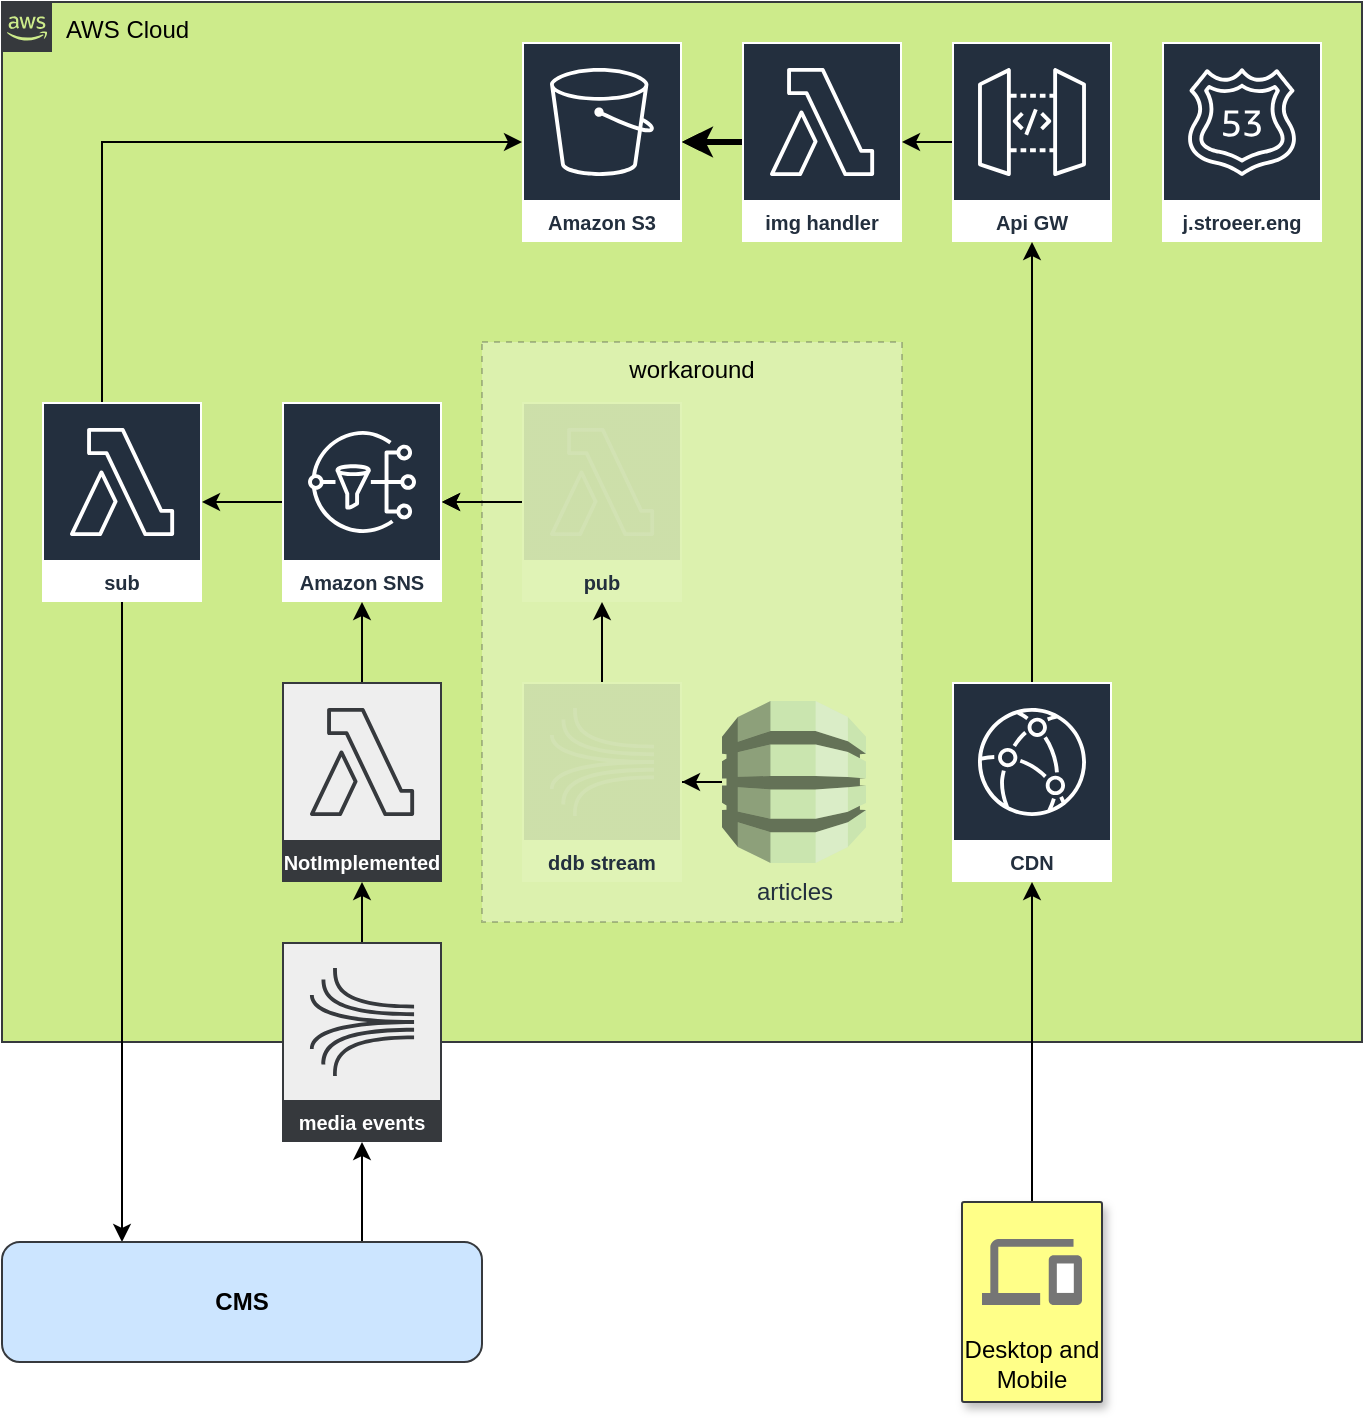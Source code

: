 <mxfile version="14.5.1" type="device"><diagram id="cqjkT5ET-3cOpZM_NH_5" name="Page-1"><mxGraphModel dx="895" dy="615" grid="1" gridSize="10" guides="1" tooltips="1" connect="1" arrows="1" fold="1" page="1" pageScale="1" pageWidth="827" pageHeight="1169" math="0" shadow="0"><root><mxCell id="0"/><mxCell id="1" parent="0"/><mxCell id="m2xVToVNCIqr-DlWCCW2-5" value="AWS Cloud" style="points=[[0,0],[0.25,0],[0.5,0],[0.75,0],[1,0],[1,0.25],[1,0.5],[1,0.75],[1,1],[0.75,1],[0.5,1],[0.25,1],[0,1],[0,0.75],[0,0.5],[0,0.25]];outlineConnect=0;html=1;whiteSpace=wrap;fontSize=12;fontStyle=0;shape=mxgraph.aws4.group;grIcon=mxgraph.aws4.group_aws_cloud_alt;strokeColor=#36393d;verticalAlign=top;align=left;spacingLeft=30;dashed=0;fillColor=#cdeb8b;" parent="1" vertex="1"><mxGeometry x="80" y="40" width="680" height="520" as="geometry"/></mxCell><mxCell id="m2xVToVNCIqr-DlWCCW2-37" value="workaround" style="strokeColor=#36393d;dashed=1;verticalAlign=top;fontStyle=0;opacity=30;" parent="1" vertex="1"><mxGeometry x="320" y="210" width="210" height="290" as="geometry"/></mxCell><mxCell id="m2xVToVNCIqr-DlWCCW2-36" style="edgeStyle=orthogonalEdgeStyle;rounded=0;orthogonalLoop=1;jettySize=auto;html=1;fontColor=#232F3E;" parent="1" source="m2xVToVNCIqr-DlWCCW2-1" target="m2xVToVNCIqr-DlWCCW2-3" edge="1"><mxGeometry relative="1" as="geometry"/></mxCell><mxCell id="m2xVToVNCIqr-DlWCCW2-1" value="CDN" style="outlineConnect=0;fontColor=#232F3E;gradientColor=none;strokeColor=#ffffff;fillColor=#232F3E;dashed=0;verticalLabelPosition=middle;verticalAlign=bottom;align=center;html=1;whiteSpace=wrap;fontSize=10;fontStyle=1;spacing=3;shape=mxgraph.aws4.productIcon;prIcon=mxgraph.aws4.cloudfront;" parent="1" vertex="1"><mxGeometry x="555" y="380" width="80" height="100" as="geometry"/></mxCell><mxCell id="m2xVToVNCIqr-DlWCCW2-2" value="j.stroeer.eng" style="outlineConnect=0;fontColor=#232F3E;gradientColor=none;strokeColor=#ffffff;fillColor=#232F3E;dashed=0;verticalLabelPosition=middle;verticalAlign=bottom;align=center;html=1;whiteSpace=wrap;fontSize=10;fontStyle=1;spacing=3;shape=mxgraph.aws4.productIcon;prIcon=mxgraph.aws4.route_53;" parent="1" vertex="1"><mxGeometry x="660" y="60" width="80" height="100" as="geometry"/></mxCell><mxCell id="m2xVToVNCIqr-DlWCCW2-34" style="edgeStyle=orthogonalEdgeStyle;rounded=0;orthogonalLoop=1;jettySize=auto;html=1;fontColor=#232F3E;" parent="1" source="m2xVToVNCIqr-DlWCCW2-3" target="m2xVToVNCIqr-DlWCCW2-4" edge="1"><mxGeometry relative="1" as="geometry"/></mxCell><mxCell id="m2xVToVNCIqr-DlWCCW2-3" value="Api GW" style="outlineConnect=0;fontColor=#232F3E;gradientColor=none;strokeColor=#ffffff;fillColor=#232F3E;dashed=0;verticalLabelPosition=middle;verticalAlign=bottom;align=center;html=1;whiteSpace=wrap;fontSize=10;fontStyle=1;spacing=3;shape=mxgraph.aws4.productIcon;prIcon=mxgraph.aws4.api_gateway;" parent="1" vertex="1"><mxGeometry x="555" y="60" width="80" height="100" as="geometry"/></mxCell><mxCell id="m2xVToVNCIqr-DlWCCW2-17" style="edgeStyle=orthogonalEdgeStyle;rounded=0;orthogonalLoop=1;jettySize=auto;html=1;" parent="1" source="m2xVToVNCIqr-DlWCCW2-4" target="m2xVToVNCIqr-DlWCCW2-6" edge="1"><mxGeometry relative="1" as="geometry"/></mxCell><mxCell id="m2xVToVNCIqr-DlWCCW2-38" value="" style="edgeStyle=orthogonalEdgeStyle;rounded=0;orthogonalLoop=1;jettySize=auto;html=1;fontColor=#232F3E;strokeWidth=3;" parent="1" source="m2xVToVNCIqr-DlWCCW2-4" target="m2xVToVNCIqr-DlWCCW2-6" edge="1"><mxGeometry relative="1" as="geometry"/></mxCell><mxCell id="m2xVToVNCIqr-DlWCCW2-4" value="img handler" style="outlineConnect=0;fontColor=#232F3E;gradientColor=none;strokeColor=#ffffff;fillColor=#232F3E;dashed=0;verticalLabelPosition=middle;verticalAlign=bottom;align=center;html=1;whiteSpace=wrap;fontSize=10;fontStyle=1;spacing=3;shape=mxgraph.aws4.productIcon;prIcon=mxgraph.aws4.lambda;" parent="1" vertex="1"><mxGeometry x="450" y="60" width="80" height="100" as="geometry"/></mxCell><mxCell id="m2xVToVNCIqr-DlWCCW2-6" value="Amazon S3" style="outlineConnect=0;fontColor=#232F3E;gradientColor=none;strokeColor=#ffffff;fillColor=#232F3E;dashed=0;verticalLabelPosition=middle;verticalAlign=bottom;align=center;html=1;whiteSpace=wrap;fontSize=10;fontStyle=1;spacing=3;shape=mxgraph.aws4.productIcon;prIcon=mxgraph.aws4.s3;" parent="1" vertex="1"><mxGeometry x="340" y="60" width="80" height="100" as="geometry"/></mxCell><mxCell id="m2xVToVNCIqr-DlWCCW2-14" style="edgeStyle=orthogonalEdgeStyle;rounded=0;orthogonalLoop=1;jettySize=auto;html=1;" parent="1" source="m2xVToVNCIqr-DlWCCW2-7" target="m2xVToVNCIqr-DlWCCW2-8" edge="1"><mxGeometry relative="1" as="geometry"/></mxCell><mxCell id="m2xVToVNCIqr-DlWCCW2-7" value="media events" style="outlineConnect=0;strokeColor=#36393d;fillColor=#eeeeee;dashed=0;verticalLabelPosition=middle;verticalAlign=bottom;align=center;html=1;whiteSpace=wrap;fontSize=10;fontStyle=1;spacing=3;shape=mxgraph.aws4.productIcon;prIcon=mxgraph.aws4.kinesis;fontColor=#FFFFFF;" parent="1" vertex="1"><mxGeometry x="220" y="510" width="80" height="100" as="geometry"/></mxCell><mxCell id="m2xVToVNCIqr-DlWCCW2-12" style="edgeStyle=orthogonalEdgeStyle;rounded=0;orthogonalLoop=1;jettySize=auto;html=1;" parent="1" source="m2xVToVNCIqr-DlWCCW2-8" target="m2xVToVNCIqr-DlWCCW2-10" edge="1"><mxGeometry relative="1" as="geometry"/></mxCell><mxCell id="m2xVToVNCIqr-DlWCCW2-8" value="NotImplemented" style="outlineConnect=0;strokeColor=#36393d;fillColor=#eeeeee;dashed=0;verticalLabelPosition=middle;verticalAlign=bottom;align=center;html=1;whiteSpace=wrap;fontSize=10;fontStyle=1;spacing=3;shape=mxgraph.aws4.productIcon;prIcon=mxgraph.aws4.lambda;fontColor=#FFFFFF;" parent="1" vertex="1"><mxGeometry x="220" y="380" width="80" height="100" as="geometry"/></mxCell><mxCell id="m2xVToVNCIqr-DlWCCW2-11" style="edgeStyle=orthogonalEdgeStyle;rounded=0;orthogonalLoop=1;jettySize=auto;html=1;" parent="1" source="m2xVToVNCIqr-DlWCCW2-9" target="m2xVToVNCIqr-DlWCCW2-6" edge="1"><mxGeometry relative="1" as="geometry"><Array as="points"><mxPoint x="130" y="110"/></Array></mxGeometry></mxCell><mxCell id="m2xVToVNCIqr-DlWCCW2-19" style="edgeStyle=orthogonalEdgeStyle;rounded=0;orthogonalLoop=1;jettySize=auto;html=1;entryX=0.25;entryY=0;entryDx=0;entryDy=0;" parent="1" source="m2xVToVNCIqr-DlWCCW2-9" target="m2xVToVNCIqr-DlWCCW2-18" edge="1"><mxGeometry relative="1" as="geometry"/></mxCell><mxCell id="m2xVToVNCIqr-DlWCCW2-9" value="sub" style="outlineConnect=0;fontColor=#232F3E;gradientColor=none;strokeColor=#ffffff;fillColor=#232F3E;dashed=0;verticalLabelPosition=middle;verticalAlign=bottom;align=center;html=1;whiteSpace=wrap;fontSize=10;fontStyle=1;spacing=3;shape=mxgraph.aws4.productIcon;prIcon=mxgraph.aws4.lambda;" parent="1" vertex="1"><mxGeometry x="100" y="240" width="80" height="100" as="geometry"/></mxCell><mxCell id="m2xVToVNCIqr-DlWCCW2-13" style="edgeStyle=orthogonalEdgeStyle;rounded=0;orthogonalLoop=1;jettySize=auto;html=1;" parent="1" source="m2xVToVNCIqr-DlWCCW2-10" target="m2xVToVNCIqr-DlWCCW2-9" edge="1"><mxGeometry relative="1" as="geometry"/></mxCell><mxCell id="m2xVToVNCIqr-DlWCCW2-10" value="Amazon SNS" style="outlineConnect=0;fontColor=#232F3E;gradientColor=none;strokeColor=#ffffff;fillColor=#232F3E;dashed=0;verticalLabelPosition=middle;verticalAlign=bottom;align=center;html=1;whiteSpace=wrap;fontSize=10;fontStyle=1;spacing=3;shape=mxgraph.aws4.productIcon;prIcon=mxgraph.aws4.sns;" parent="1" vertex="1"><mxGeometry x="220" y="240" width="80" height="100" as="geometry"/></mxCell><mxCell id="m2xVToVNCIqr-DlWCCW2-20" style="edgeStyle=orthogonalEdgeStyle;rounded=0;orthogonalLoop=1;jettySize=auto;html=1;exitX=0.75;exitY=0;exitDx=0;exitDy=0;" parent="1" source="m2xVToVNCIqr-DlWCCW2-18" target="m2xVToVNCIqr-DlWCCW2-7" edge="1"><mxGeometry relative="1" as="geometry"/></mxCell><mxCell id="m2xVToVNCIqr-DlWCCW2-18" value="CMS" style="rounded=1;whiteSpace=wrap;html=1;fillColor=#cce5ff;fontStyle=1;strokeColor=#36393d;" parent="1" vertex="1"><mxGeometry x="80" y="660" width="240" height="60" as="geometry"/></mxCell><mxCell id="m2xVToVNCIqr-DlWCCW2-28" style="edgeStyle=orthogonalEdgeStyle;rounded=0;orthogonalLoop=1;jettySize=auto;html=1;fontColor=#FFFFFF;" parent="1" source="m2xVToVNCIqr-DlWCCW2-21" target="m2xVToVNCIqr-DlWCCW2-24" edge="1"><mxGeometry relative="1" as="geometry"/></mxCell><mxCell id="m2xVToVNCIqr-DlWCCW2-21" value="ddb stream" style="outlineConnect=0;fontColor=#232F3E;gradientColor=none;strokeColor=#ffffff;fillColor=#232F3E;dashed=0;verticalLabelPosition=middle;verticalAlign=bottom;align=center;html=1;whiteSpace=wrap;fontSize=10;fontStyle=1;spacing=3;shape=mxgraph.aws4.productIcon;prIcon=mxgraph.aws4.kinesis;opacity=10;" parent="1" vertex="1"><mxGeometry x="340" y="380" width="80" height="100" as="geometry"/></mxCell><mxCell id="m2xVToVNCIqr-DlWCCW2-26" style="edgeStyle=orthogonalEdgeStyle;rounded=0;orthogonalLoop=1;jettySize=auto;html=1;fontColor=#FFFFFF;" parent="1" source="m2xVToVNCIqr-DlWCCW2-23" target="m2xVToVNCIqr-DlWCCW2-21" edge="1"><mxGeometry relative="1" as="geometry"/></mxCell><mxCell id="m2xVToVNCIqr-DlWCCW2-23" value="articles" style="outlineConnect=0;dashed=0;verticalLabelPosition=bottom;verticalAlign=top;align=center;html=1;shape=mxgraph.aws3.dynamo_db;fillColor=#2E73B8;gradientColor=none;fontColor=#232F3E;opacity=10;" parent="1" vertex="1"><mxGeometry x="440" y="389.5" width="72" height="81" as="geometry"/></mxCell><mxCell id="m2xVToVNCIqr-DlWCCW2-25" style="edgeStyle=orthogonalEdgeStyle;rounded=0;orthogonalLoop=1;jettySize=auto;html=1;fontColor=#FFFFFF;" parent="1" source="m2xVToVNCIqr-DlWCCW2-24" target="m2xVToVNCIqr-DlWCCW2-10" edge="1"><mxGeometry relative="1" as="geometry"/></mxCell><mxCell id="YZmnAmuTpP_hYti-Sbnw-1" value="" style="edgeStyle=orthogonalEdgeStyle;rounded=0;orthogonalLoop=1;jettySize=auto;html=1;" edge="1" parent="1" source="m2xVToVNCIqr-DlWCCW2-24" target="m2xVToVNCIqr-DlWCCW2-10"><mxGeometry relative="1" as="geometry"/></mxCell><mxCell id="m2xVToVNCIqr-DlWCCW2-24" value="pub" style="outlineConnect=0;fontColor=#232F3E;gradientColor=none;strokeColor=#ffffff;fillColor=#232F3E;dashed=0;verticalLabelPosition=middle;verticalAlign=bottom;align=center;html=1;whiteSpace=wrap;fontSize=10;fontStyle=1;spacing=3;shape=mxgraph.aws4.productIcon;prIcon=mxgraph.aws4.lambda;opacity=10;" parent="1" vertex="1"><mxGeometry x="340" y="240" width="80" height="100" as="geometry"/></mxCell><mxCell id="m2xVToVNCIqr-DlWCCW2-33" style="edgeStyle=orthogonalEdgeStyle;rounded=0;orthogonalLoop=1;jettySize=auto;html=1;fontColor=#232F3E;" parent="1" source="m2xVToVNCIqr-DlWCCW2-31" target="m2xVToVNCIqr-DlWCCW2-1" edge="1"><mxGeometry relative="1" as="geometry"/></mxCell><mxCell id="m2xVToVNCIqr-DlWCCW2-31" value="Desktop and Mobile" style="strokeColor=#36393d;shadow=1;strokeWidth=1;rounded=1;absoluteArcSize=1;arcSize=2;labelPosition=center;verticalLabelPosition=middle;align=center;verticalAlign=bottom;spacingLeft=0;fontSize=12;whiteSpace=wrap;spacingBottom=2;fillColor=#ffff88;" parent="1" vertex="1"><mxGeometry x="560" y="640" width="70" height="100" as="geometry"/></mxCell><mxCell id="m2xVToVNCIqr-DlWCCW2-32" value="" style="dashed=0;connectable=0;html=1;fillColor=#757575;strokeColor=none;shape=mxgraph.gcp2.desktop_and_mobile;part=1;" parent="m2xVToVNCIqr-DlWCCW2-31" vertex="1"><mxGeometry x="0.5" width="50" height="33" relative="1" as="geometry"><mxPoint x="-25" y="18.5" as="offset"/></mxGeometry></mxCell></root></mxGraphModel></diagram></mxfile>